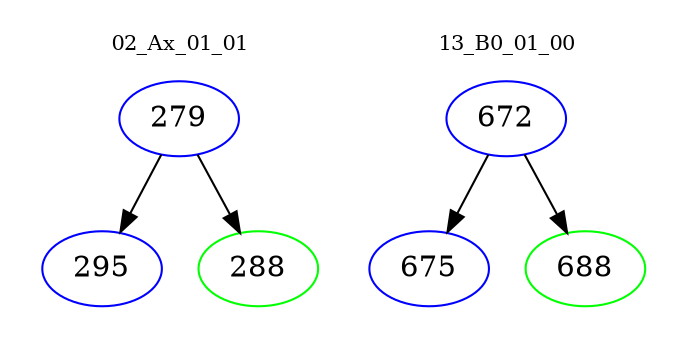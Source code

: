 digraph{
subgraph cluster_0 {
color = white
label = "02_Ax_01_01";
fontsize=10;
T0_279 [label="279", color="blue"]
T0_279 -> T0_295 [color="black"]
T0_295 [label="295", color="blue"]
T0_279 -> T0_288 [color="black"]
T0_288 [label="288", color="green"]
}
subgraph cluster_1 {
color = white
label = "13_B0_01_00";
fontsize=10;
T1_672 [label="672", color="blue"]
T1_672 -> T1_675 [color="black"]
T1_675 [label="675", color="blue"]
T1_672 -> T1_688 [color="black"]
T1_688 [label="688", color="green"]
}
}
